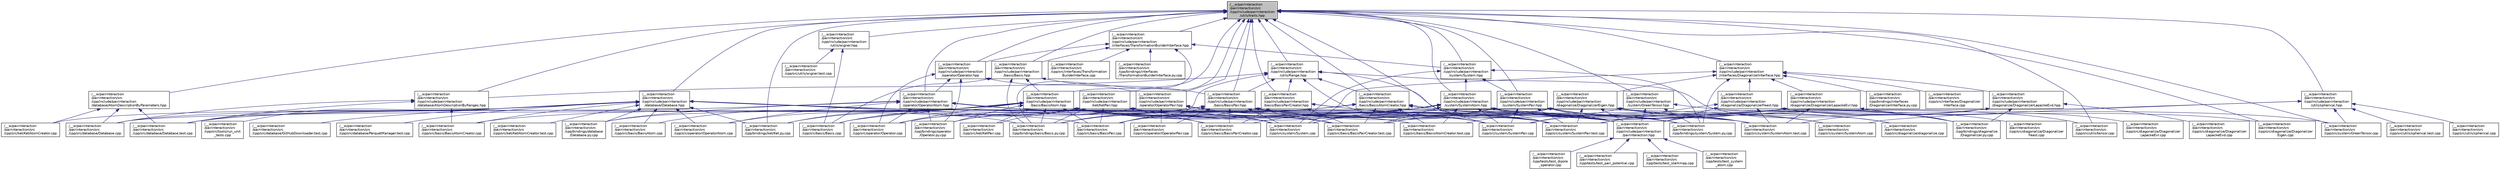 digraph "/__w/pairinteraction/pairinteraction/src/cpp/include/pairinteraction/utils/traits.hpp"
{
 // INTERACTIVE_SVG=YES
 // LATEX_PDF_SIZE
  bgcolor="transparent";
  edge [fontname="Helvetica",fontsize="10",labelfontname="Helvetica",labelfontsize="10"];
  node [fontname="Helvetica",fontsize="10",shape=record];
  Node1 [label="/__w/pairinteraction\l/pairinteraction/src\l/cpp/include/pairinteraction\l/utils/traits.hpp",height=0.2,width=0.4,color="black", fillcolor="grey75", style="filled", fontcolor="black",tooltip=" "];
  Node1 -> Node2 [dir="back",color="midnightblue",fontsize="10",style="solid",fontname="Helvetica"];
  Node2 [label="/__w/pairinteraction\l/pairinteraction/src\l/cpp/bindings/ket/Ket.py.cpp",height=0.2,width=0.4,color="black",URL="$Ket_8py_8cpp.html",tooltip=" "];
  Node1 -> Node3 [dir="back",color="midnightblue",fontsize="10",style="solid",fontname="Helvetica"];
  Node3 [label="/__w/pairinteraction\l/pairinteraction/src\l/cpp/include/pairinteraction\l/basis/Basis.hpp",height=0.2,width=0.4,color="black",URL="$Basis_8hpp.html",tooltip=" "];
  Node3 -> Node4 [dir="back",color="midnightblue",fontsize="10",style="solid",fontname="Helvetica"];
  Node4 [label="/__w/pairinteraction\l/pairinteraction/src\l/cpp/bindings/basis/Basis.py.cpp",height=0.2,width=0.4,color="black",URL="$Basis_8py_8cpp.html",tooltip=" "];
  Node3 -> Node5 [dir="back",color="midnightblue",fontsize="10",style="solid",fontname="Helvetica"];
  Node5 [label="/__w/pairinteraction\l/pairinteraction/src\l/cpp/include/pairinteraction\l/basis/BasisAtom.hpp",height=0.2,width=0.4,color="black",URL="$BasisAtom_8hpp.html",tooltip=" "];
  Node5 -> Node4 [dir="back",color="midnightblue",fontsize="10",style="solid",fontname="Helvetica"];
  Node5 -> Node6 [dir="back",color="midnightblue",fontsize="10",style="solid",fontname="Helvetica"];
  Node6 [label="/__w/pairinteraction\l/pairinteraction/src\l/cpp/bindings/database\l/Database.py.cpp",height=0.2,width=0.4,color="black",URL="$Database_8py_8cpp.html",tooltip=" "];
  Node5 -> Node2 [dir="back",color="midnightblue",fontsize="10",style="solid",fontname="Helvetica"];
  Node5 -> Node7 [dir="back",color="midnightblue",fontsize="10",style="solid",fontname="Helvetica"];
  Node7 [label="/__w/pairinteraction\l/pairinteraction/src\l/cpp/bindings/operator\l/Operator.py.cpp",height=0.2,width=0.4,color="black",URL="$Operator_8py_8cpp.html",tooltip=" "];
  Node5 -> Node8 [dir="back",color="midnightblue",fontsize="10",style="solid",fontname="Helvetica"];
  Node8 [label="/__w/pairinteraction\l/pairinteraction/src\l/cpp/bindings/system/System.py.cpp",height=0.2,width=0.4,color="black",URL="$System_8py_8cpp.html",tooltip=" "];
  Node5 -> Node9 [dir="back",color="midnightblue",fontsize="10",style="solid",fontname="Helvetica"];
  Node9 [label="/__w/pairinteraction\l/pairinteraction/src\l/cpp/include/pairinteraction\l/pairinteraction.hpp",height=0.2,width=0.4,color="black",URL="$pairinteraction_8hpp.html",tooltip=" "];
  Node9 -> Node10 [dir="back",color="midnightblue",fontsize="10",style="solid",fontname="Helvetica"];
  Node10 [label="/__w/pairinteraction\l/pairinteraction/src\l/cpp/tests/test_dipole\l_operator.cpp",height=0.2,width=0.4,color="black",URL="$test__dipole__operator_8cpp.html",tooltip=" "];
  Node9 -> Node11 [dir="back",color="midnightblue",fontsize="10",style="solid",fontname="Helvetica"];
  Node11 [label="/__w/pairinteraction\l/pairinteraction/src\l/cpp/tests/test_pair_potential.cpp",height=0.2,width=0.4,color="black",URL="$test__pair__potential_8cpp.html",tooltip=" "];
  Node9 -> Node12 [dir="back",color="midnightblue",fontsize="10",style="solid",fontname="Helvetica"];
  Node12 [label="/__w/pairinteraction\l/pairinteraction/src\l/cpp/tests/test_starkmap.cpp",height=0.2,width=0.4,color="black",URL="$test__starkmap_8cpp.html",tooltip=" "];
  Node9 -> Node13 [dir="back",color="midnightblue",fontsize="10",style="solid",fontname="Helvetica"];
  Node13 [label="/__w/pairinteraction\l/pairinteraction/src\l/cpp/tests/test_system\l_atom.cpp",height=0.2,width=0.4,color="black",URL="$test__system__atom_8cpp.html",tooltip=" "];
  Node5 -> Node14 [dir="back",color="midnightblue",fontsize="10",style="solid",fontname="Helvetica"];
  Node14 [label="/__w/pairinteraction\l/pairinteraction/src\l/cpp/src/basis/Basis.cpp",height=0.2,width=0.4,color="black",URL="$Basis_8cpp.html",tooltip=" "];
  Node5 -> Node15 [dir="back",color="midnightblue",fontsize="10",style="solid",fontname="Helvetica"];
  Node15 [label="/__w/pairinteraction\l/pairinteraction/src\l/cpp/src/basis/BasisAtom.cpp",height=0.2,width=0.4,color="black",URL="$BasisAtom_8cpp.html",tooltip=" "];
  Node5 -> Node16 [dir="back",color="midnightblue",fontsize="10",style="solid",fontname="Helvetica"];
  Node16 [label="/__w/pairinteraction\l/pairinteraction/src\l/cpp/src/basis/BasisAtomCreator.test.cpp",height=0.2,width=0.4,color="black",URL="$BasisAtomCreator_8test_8cpp.html",tooltip=" "];
  Node5 -> Node17 [dir="back",color="midnightblue",fontsize="10",style="solid",fontname="Helvetica"];
  Node17 [label="/__w/pairinteraction\l/pairinteraction/src\l/cpp/src/basis/BasisPair.cpp",height=0.2,width=0.4,color="black",URL="$BasisPair_8cpp.html",tooltip=" "];
  Node5 -> Node18 [dir="back",color="midnightblue",fontsize="10",style="solid",fontname="Helvetica"];
  Node18 [label="/__w/pairinteraction\l/pairinteraction/src\l/cpp/src/basis/BasisPairCreator.cpp",height=0.2,width=0.4,color="black",URL="$BasisPairCreator_8cpp.html",tooltip=" "];
  Node5 -> Node19 [dir="back",color="midnightblue",fontsize="10",style="solid",fontname="Helvetica"];
  Node19 [label="/__w/pairinteraction\l/pairinteraction/src\l/cpp/src/basis/BasisPairCreator.test.cpp",height=0.2,width=0.4,color="black",URL="$BasisPairCreator_8test_8cpp.html",tooltip=" "];
  Node5 -> Node20 [dir="back",color="midnightblue",fontsize="10",style="solid",fontname="Helvetica"];
  Node20 [label="/__w/pairinteraction\l/pairinteraction/src\l/cpp/src/database/Database.cpp",height=0.2,width=0.4,color="black",URL="$Database_8cpp.html",tooltip=" "];
  Node5 -> Node21 [dir="back",color="midnightblue",fontsize="10",style="solid",fontname="Helvetica"];
  Node21 [label="/__w/pairinteraction\l/pairinteraction/src\l/cpp/src/database/Database.test.cpp",height=0.2,width=0.4,color="black",URL="$Database_8test_8cpp.html",tooltip=" "];
  Node5 -> Node22 [dir="back",color="midnightblue",fontsize="10",style="solid",fontname="Helvetica"];
  Node22 [label="/__w/pairinteraction\l/pairinteraction/src\l/cpp/src/ket/KetPair.cpp",height=0.2,width=0.4,color="black",URL="$KetPair_8cpp.html",tooltip=" "];
  Node5 -> Node23 [dir="back",color="midnightblue",fontsize="10",style="solid",fontname="Helvetica"];
  Node23 [label="/__w/pairinteraction\l/pairinteraction/src\l/cpp/src/operator/Operator.cpp",height=0.2,width=0.4,color="black",URL="$Operator_8cpp.html",tooltip=" "];
  Node5 -> Node24 [dir="back",color="midnightblue",fontsize="10",style="solid",fontname="Helvetica"];
  Node24 [label="/__w/pairinteraction\l/pairinteraction/src\l/cpp/src/operator/OperatorAtom.cpp",height=0.2,width=0.4,color="black",URL="$OperatorAtom_8cpp.html",tooltip=" "];
  Node5 -> Node25 [dir="back",color="midnightblue",fontsize="10",style="solid",fontname="Helvetica"];
  Node25 [label="/__w/pairinteraction\l/pairinteraction/src\l/cpp/src/system/System.cpp",height=0.2,width=0.4,color="black",URL="$System_8cpp.html",tooltip=" "];
  Node5 -> Node26 [dir="back",color="midnightblue",fontsize="10",style="solid",fontname="Helvetica"];
  Node26 [label="/__w/pairinteraction\l/pairinteraction/src\l/cpp/src/system/SystemAtom.test.cpp",height=0.2,width=0.4,color="black",URL="$SystemAtom_8test_8cpp.html",tooltip=" "];
  Node5 -> Node27 [dir="back",color="midnightblue",fontsize="10",style="solid",fontname="Helvetica"];
  Node27 [label="/__w/pairinteraction\l/pairinteraction/src\l/cpp/src/system/SystemPair.cpp",height=0.2,width=0.4,color="black",URL="$SystemPair_8cpp.html",tooltip=" "];
  Node5 -> Node28 [dir="back",color="midnightblue",fontsize="10",style="solid",fontname="Helvetica"];
  Node28 [label="/__w/pairinteraction\l/pairinteraction/src\l/cpp/src/system/SystemPair.test.cpp",height=0.2,width=0.4,color="black",URL="$SystemPair_8test_8cpp.html",tooltip=" "];
  Node3 -> Node29 [dir="back",color="midnightblue",fontsize="10",style="solid",fontname="Helvetica"];
  Node29 [label="/__w/pairinteraction\l/pairinteraction/src\l/cpp/include/pairinteraction\l/basis/BasisPair.hpp",height=0.2,width=0.4,color="black",URL="$BasisPair_8hpp.html",tooltip=" "];
  Node29 -> Node4 [dir="back",color="midnightblue",fontsize="10",style="solid",fontname="Helvetica"];
  Node29 -> Node7 [dir="back",color="midnightblue",fontsize="10",style="solid",fontname="Helvetica"];
  Node29 -> Node8 [dir="back",color="midnightblue",fontsize="10",style="solid",fontname="Helvetica"];
  Node29 -> Node9 [dir="back",color="midnightblue",fontsize="10",style="solid",fontname="Helvetica"];
  Node29 -> Node14 [dir="back",color="midnightblue",fontsize="10",style="solid",fontname="Helvetica"];
  Node29 -> Node17 [dir="back",color="midnightblue",fontsize="10",style="solid",fontname="Helvetica"];
  Node29 -> Node18 [dir="back",color="midnightblue",fontsize="10",style="solid",fontname="Helvetica"];
  Node29 -> Node19 [dir="back",color="midnightblue",fontsize="10",style="solid",fontname="Helvetica"];
  Node29 -> Node23 [dir="back",color="midnightblue",fontsize="10",style="solid",fontname="Helvetica"];
  Node29 -> Node30 [dir="back",color="midnightblue",fontsize="10",style="solid",fontname="Helvetica"];
  Node30 [label="/__w/pairinteraction\l/pairinteraction/src\l/cpp/src/operator/OperatorPair.cpp",height=0.2,width=0.4,color="black",URL="$OperatorPair_8cpp.html",tooltip=" "];
  Node29 -> Node25 [dir="back",color="midnightblue",fontsize="10",style="solid",fontname="Helvetica"];
  Node29 -> Node27 [dir="back",color="midnightblue",fontsize="10",style="solid",fontname="Helvetica"];
  Node29 -> Node28 [dir="back",color="midnightblue",fontsize="10",style="solid",fontname="Helvetica"];
  Node29 -> Node31 [dir="back",color="midnightblue",fontsize="10",style="solid",fontname="Helvetica"];
  Node31 [label="/__w/pairinteraction\l/pairinteraction/src\l/cpp/src/utils/tensor.cpp",height=0.2,width=0.4,color="black",URL="$tensor_8cpp.html",tooltip=" "];
  Node3 -> Node14 [dir="back",color="midnightblue",fontsize="10",style="solid",fontname="Helvetica"];
  Node1 -> Node5 [dir="back",color="midnightblue",fontsize="10",style="solid",fontname="Helvetica"];
  Node1 -> Node32 [dir="back",color="midnightblue",fontsize="10",style="solid",fontname="Helvetica"];
  Node32 [label="/__w/pairinteraction\l/pairinteraction/src\l/cpp/include/pairinteraction\l/basis/BasisAtomCreator.hpp",height=0.2,width=0.4,color="black",URL="$BasisAtomCreator_8hpp.html",tooltip=" "];
  Node32 -> Node4 [dir="back",color="midnightblue",fontsize="10",style="solid",fontname="Helvetica"];
  Node32 -> Node9 [dir="back",color="midnightblue",fontsize="10",style="solid",fontname="Helvetica"];
  Node32 -> Node33 [dir="back",color="midnightblue",fontsize="10",style="solid",fontname="Helvetica"];
  Node33 [label="/__w/pairinteraction\l/pairinteraction/src\l/cpp/src/basis/BasisAtomCreator.cpp",height=0.2,width=0.4,color="black",URL="$BasisAtomCreator_8cpp.html",tooltip=" "];
  Node32 -> Node16 [dir="back",color="midnightblue",fontsize="10",style="solid",fontname="Helvetica"];
  Node32 -> Node19 [dir="back",color="midnightblue",fontsize="10",style="solid",fontname="Helvetica"];
  Node32 -> Node26 [dir="back",color="midnightblue",fontsize="10",style="solid",fontname="Helvetica"];
  Node32 -> Node28 [dir="back",color="midnightblue",fontsize="10",style="solid",fontname="Helvetica"];
  Node1 -> Node29 [dir="back",color="midnightblue",fontsize="10",style="solid",fontname="Helvetica"];
  Node1 -> Node34 [dir="back",color="midnightblue",fontsize="10",style="solid",fontname="Helvetica"];
  Node34 [label="/__w/pairinteraction\l/pairinteraction/src\l/cpp/include/pairinteraction\l/basis/BasisPairCreator.hpp",height=0.2,width=0.4,color="black",URL="$BasisPairCreator_8hpp.html",tooltip=" "];
  Node34 -> Node4 [dir="back",color="midnightblue",fontsize="10",style="solid",fontname="Helvetica"];
  Node34 -> Node9 [dir="back",color="midnightblue",fontsize="10",style="solid",fontname="Helvetica"];
  Node34 -> Node17 [dir="back",color="midnightblue",fontsize="10",style="solid",fontname="Helvetica"];
  Node34 -> Node18 [dir="back",color="midnightblue",fontsize="10",style="solid",fontname="Helvetica"];
  Node34 -> Node19 [dir="back",color="midnightblue",fontsize="10",style="solid",fontname="Helvetica"];
  Node34 -> Node28 [dir="back",color="midnightblue",fontsize="10",style="solid",fontname="Helvetica"];
  Node1 -> Node35 [dir="back",color="midnightblue",fontsize="10",style="solid",fontname="Helvetica"];
  Node35 [label="/__w/pairinteraction\l/pairinteraction/src\l/cpp/include/pairinteraction\l/database/AtomDescriptionByParameters.hpp",height=0.2,width=0.4,color="black",URL="$AtomDescriptionByParameters_8hpp.html",tooltip=" "];
  Node35 -> Node20 [dir="back",color="midnightblue",fontsize="10",style="solid",fontname="Helvetica"];
  Node35 -> Node21 [dir="back",color="midnightblue",fontsize="10",style="solid",fontname="Helvetica"];
  Node35 -> Node36 [dir="back",color="midnightblue",fontsize="10",style="solid",fontname="Helvetica"];
  Node36 [label="/__w/pairinteraction\l/pairinteraction/src\l/cpp/src/ket/KetAtomCreator.cpp",height=0.2,width=0.4,color="black",URL="$KetAtomCreator_8cpp.html",tooltip=" "];
  Node1 -> Node37 [dir="back",color="midnightblue",fontsize="10",style="solid",fontname="Helvetica"];
  Node37 [label="/__w/pairinteraction\l/pairinteraction/src\l/cpp/include/pairinteraction\l/database/AtomDescriptionByRanges.hpp",height=0.2,width=0.4,color="black",URL="$AtomDescriptionByRanges_8hpp.html",tooltip=" "];
  Node37 -> Node33 [dir="back",color="midnightblue",fontsize="10",style="solid",fontname="Helvetica"];
  Node37 -> Node20 [dir="back",color="midnightblue",fontsize="10",style="solid",fontname="Helvetica"];
  Node37 -> Node21 [dir="back",color="midnightblue",fontsize="10",style="solid",fontname="Helvetica"];
  Node1 -> Node38 [dir="back",color="midnightblue",fontsize="10",style="solid",fontname="Helvetica"];
  Node38 [label="/__w/pairinteraction\l/pairinteraction/src\l/cpp/include/pairinteraction\l/database/Database.hpp",height=0.2,width=0.4,color="black",URL="$Database_8hpp.html",tooltip=" "];
  Node38 -> Node4 [dir="back",color="midnightblue",fontsize="10",style="solid",fontname="Helvetica"];
  Node38 -> Node6 [dir="back",color="midnightblue",fontsize="10",style="solid",fontname="Helvetica"];
  Node38 -> Node2 [dir="back",color="midnightblue",fontsize="10",style="solid",fontname="Helvetica"];
  Node38 -> Node9 [dir="back",color="midnightblue",fontsize="10",style="solid",fontname="Helvetica"];
  Node38 -> Node15 [dir="back",color="midnightblue",fontsize="10",style="solid",fontname="Helvetica"];
  Node38 -> Node33 [dir="back",color="midnightblue",fontsize="10",style="solid",fontname="Helvetica"];
  Node38 -> Node16 [dir="back",color="midnightblue",fontsize="10",style="solid",fontname="Helvetica"];
  Node38 -> Node17 [dir="back",color="midnightblue",fontsize="10",style="solid",fontname="Helvetica"];
  Node38 -> Node19 [dir="back",color="midnightblue",fontsize="10",style="solid",fontname="Helvetica"];
  Node38 -> Node20 [dir="back",color="midnightblue",fontsize="10",style="solid",fontname="Helvetica"];
  Node38 -> Node21 [dir="back",color="midnightblue",fontsize="10",style="solid",fontname="Helvetica"];
  Node38 -> Node39 [dir="back",color="midnightblue",fontsize="10",style="solid",fontname="Helvetica"];
  Node39 [label="/__w/pairinteraction\l/pairinteraction/src\l/cpp/src/database/GitHubDownloader.test.cpp",height=0.2,width=0.4,color="black",URL="$GitHubDownloader_8test_8cpp.html",tooltip=" "];
  Node38 -> Node40 [dir="back",color="midnightblue",fontsize="10",style="solid",fontname="Helvetica"];
  Node40 [label="/__w/pairinteraction\l/pairinteraction/src\l/cpp/src/database/ParquetManager.test.cpp",height=0.2,width=0.4,color="black",URL="$ParquetManager_8test_8cpp.html",tooltip=" "];
  Node38 -> Node36 [dir="back",color="midnightblue",fontsize="10",style="solid",fontname="Helvetica"];
  Node38 -> Node41 [dir="back",color="midnightblue",fontsize="10",style="solid",fontname="Helvetica"];
  Node41 [label="/__w/pairinteraction\l/pairinteraction/src\l/cpp/src/ket/KetAtomCreator.test.cpp",height=0.2,width=0.4,color="black",URL="$KetAtomCreator_8test_8cpp.html",tooltip=" "];
  Node38 -> Node24 [dir="back",color="midnightblue",fontsize="10",style="solid",fontname="Helvetica"];
  Node38 -> Node26 [dir="back",color="midnightblue",fontsize="10",style="solid",fontname="Helvetica"];
  Node38 -> Node28 [dir="back",color="midnightblue",fontsize="10",style="solid",fontname="Helvetica"];
  Node38 -> Node42 [dir="back",color="midnightblue",fontsize="10",style="solid",fontname="Helvetica"];
  Node42 [label="/__w/pairinteraction\l/pairinteraction/src\l/cpp/src/tools/run_unit\l_tests.cpp",height=0.2,width=0.4,color="black",URL="$run__unit__tests_8cpp.html",tooltip=" "];
  Node1 -> Node43 [dir="back",color="midnightblue",fontsize="10",style="solid",fontname="Helvetica"];
  Node43 [label="/__w/pairinteraction\l/pairinteraction/src\l/cpp/include/pairinteraction\l/interfaces/DiagonalizerInterface.hpp",height=0.2,width=0.4,color="black",URL="$DiagonalizerInterface_8hpp.html",tooltip=" "];
  Node43 -> Node44 [dir="back",color="midnightblue",fontsize="10",style="solid",fontname="Helvetica"];
  Node44 [label="/__w/pairinteraction\l/pairinteraction/src\l/cpp/bindings/interfaces\l/DiagonalizerInterface.py.cpp",height=0.2,width=0.4,color="black",URL="$DiagonalizerInterface_8py_8cpp.html",tooltip=" "];
  Node43 -> Node8 [dir="back",color="midnightblue",fontsize="10",style="solid",fontname="Helvetica"];
  Node43 -> Node45 [dir="back",color="midnightblue",fontsize="10",style="solid",fontname="Helvetica"];
  Node45 [label="/__w/pairinteraction\l/pairinteraction/src\l/cpp/include/pairinteraction\l/diagonalize/DiagonalizerEigen.hpp",height=0.2,width=0.4,color="black",URL="$DiagonalizerEigen_8hpp.html",tooltip=" "];
  Node45 -> Node46 [dir="back",color="midnightblue",fontsize="10",style="solid",fontname="Helvetica"];
  Node46 [label="/__w/pairinteraction\l/pairinteraction/src\l/cpp/bindings/diagonalize\l/Diagonalizer.py.cpp",height=0.2,width=0.4,color="black",URL="$Diagonalizer_8py_8cpp.html",tooltip=" "];
  Node45 -> Node9 [dir="back",color="midnightblue",fontsize="10",style="solid",fontname="Helvetica"];
  Node45 -> Node16 [dir="back",color="midnightblue",fontsize="10",style="solid",fontname="Helvetica"];
  Node45 -> Node19 [dir="back",color="midnightblue",fontsize="10",style="solid",fontname="Helvetica"];
  Node45 -> Node47 [dir="back",color="midnightblue",fontsize="10",style="solid",fontname="Helvetica"];
  Node47 [label="/__w/pairinteraction\l/pairinteraction/src\l/cpp/src/diagonalize/Diagonalizer\lEigen.cpp",height=0.2,width=0.4,color="black",URL="$DiagonalizerEigen_8cpp.html",tooltip=" "];
  Node45 -> Node26 [dir="back",color="midnightblue",fontsize="10",style="solid",fontname="Helvetica"];
  Node45 -> Node28 [dir="back",color="midnightblue",fontsize="10",style="solid",fontname="Helvetica"];
  Node43 -> Node48 [dir="back",color="midnightblue",fontsize="10",style="solid",fontname="Helvetica"];
  Node48 [label="/__w/pairinteraction\l/pairinteraction/src\l/cpp/include/pairinteraction\l/diagonalize/DiagonalizerFeast.hpp",height=0.2,width=0.4,color="black",URL="$DiagonalizerFeast_8hpp.html",tooltip=" "];
  Node48 -> Node46 [dir="back",color="midnightblue",fontsize="10",style="solid",fontname="Helvetica"];
  Node48 -> Node9 [dir="back",color="midnightblue",fontsize="10",style="solid",fontname="Helvetica"];
  Node48 -> Node49 [dir="back",color="midnightblue",fontsize="10",style="solid",fontname="Helvetica"];
  Node49 [label="/__w/pairinteraction\l/pairinteraction/src\l/cpp/src/diagonalize/Diagonalizer\lFeast.cpp",height=0.2,width=0.4,color="black",URL="$DiagonalizerFeast_8cpp.html",tooltip=" "];
  Node48 -> Node26 [dir="back",color="midnightblue",fontsize="10",style="solid",fontname="Helvetica"];
  Node48 -> Node28 [dir="back",color="midnightblue",fontsize="10",style="solid",fontname="Helvetica"];
  Node43 -> Node50 [dir="back",color="midnightblue",fontsize="10",style="solid",fontname="Helvetica"];
  Node50 [label="/__w/pairinteraction\l/pairinteraction/src\l/cpp/include/pairinteraction\l/diagonalize/DiagonalizerLapackeEvd.hpp",height=0.2,width=0.4,color="black",URL="$DiagonalizerLapackeEvd_8hpp.html",tooltip=" "];
  Node50 -> Node46 [dir="back",color="midnightblue",fontsize="10",style="solid",fontname="Helvetica"];
  Node50 -> Node9 [dir="back",color="midnightblue",fontsize="10",style="solid",fontname="Helvetica"];
  Node50 -> Node51 [dir="back",color="midnightblue",fontsize="10",style="solid",fontname="Helvetica"];
  Node51 [label="/__w/pairinteraction\l/pairinteraction/src\l/cpp/src/diagonalize/Diagonalizer\lLapackeEvd.cpp",height=0.2,width=0.4,color="black",URL="$DiagonalizerLapackeEvd_8cpp.html",tooltip=" "];
  Node50 -> Node26 [dir="back",color="midnightblue",fontsize="10",style="solid",fontname="Helvetica"];
  Node43 -> Node52 [dir="back",color="midnightblue",fontsize="10",style="solid",fontname="Helvetica"];
  Node52 [label="/__w/pairinteraction\l/pairinteraction/src\l/cpp/include/pairinteraction\l/diagonalize/DiagonalizerLapackeEvr.hpp",height=0.2,width=0.4,color="black",URL="$DiagonalizerLapackeEvr_8hpp.html",tooltip=" "];
  Node52 -> Node46 [dir="back",color="midnightblue",fontsize="10",style="solid",fontname="Helvetica"];
  Node52 -> Node9 [dir="back",color="midnightblue",fontsize="10",style="solid",fontname="Helvetica"];
  Node52 -> Node53 [dir="back",color="midnightblue",fontsize="10",style="solid",fontname="Helvetica"];
  Node53 [label="/__w/pairinteraction\l/pairinteraction/src\l/cpp/src/diagonalize/Diagonalizer\lLapackeEvr.cpp",height=0.2,width=0.4,color="black",URL="$DiagonalizerLapackeEvr_8cpp.html",tooltip=" "];
  Node52 -> Node26 [dir="back",color="midnightblue",fontsize="10",style="solid",fontname="Helvetica"];
  Node52 -> Node28 [dir="back",color="midnightblue",fontsize="10",style="solid",fontname="Helvetica"];
  Node43 -> Node54 [dir="back",color="midnightblue",fontsize="10",style="solid",fontname="Helvetica"];
  Node54 [label="/__w/pairinteraction\l/pairinteraction/src\l/cpp/src/interfaces/Diagonalizer\lInterface.cpp",height=0.2,width=0.4,color="black",URL="$DiagonalizerInterface_8cpp.html",tooltip=" "];
  Node43 -> Node25 [dir="back",color="midnightblue",fontsize="10",style="solid",fontname="Helvetica"];
  Node1 -> Node55 [dir="back",color="midnightblue",fontsize="10",style="solid",fontname="Helvetica"];
  Node55 [label="/__w/pairinteraction\l/pairinteraction/src\l/cpp/include/pairinteraction\l/interfaces/TransformationBuilderInterface.hpp",height=0.2,width=0.4,color="black",URL="$TransformationBuilderInterface_8hpp.html",tooltip=" "];
  Node55 -> Node4 [dir="back",color="midnightblue",fontsize="10",style="solid",fontname="Helvetica"];
  Node55 -> Node56 [dir="back",color="midnightblue",fontsize="10",style="solid",fontname="Helvetica"];
  Node56 [label="/__w/pairinteraction\l/pairinteraction/src\l/cpp/bindings/interfaces\l/TransformationBuilderInterface.py.cpp",height=0.2,width=0.4,color="black",URL="$TransformationBuilderInterface_8py_8cpp.html",tooltip=" "];
  Node55 -> Node3 [dir="back",color="midnightblue",fontsize="10",style="solid",fontname="Helvetica"];
  Node55 -> Node57 [dir="back",color="midnightblue",fontsize="10",style="solid",fontname="Helvetica"];
  Node57 [label="/__w/pairinteraction\l/pairinteraction/src\l/cpp/include/pairinteraction\l/operator/Operator.hpp",height=0.2,width=0.4,color="black",URL="$Operator_8hpp.html",tooltip=" "];
  Node57 -> Node7 [dir="back",color="midnightblue",fontsize="10",style="solid",fontname="Helvetica"];
  Node57 -> Node58 [dir="back",color="midnightblue",fontsize="10",style="solid",fontname="Helvetica"];
  Node58 [label="/__w/pairinteraction\l/pairinteraction/src\l/cpp/include/pairinteraction\l/operator/OperatorAtom.hpp",height=0.2,width=0.4,color="black",URL="$OperatorAtom_8hpp.html",tooltip=" "];
  Node58 -> Node6 [dir="back",color="midnightblue",fontsize="10",style="solid",fontname="Helvetica"];
  Node58 -> Node7 [dir="back",color="midnightblue",fontsize="10",style="solid",fontname="Helvetica"];
  Node58 -> Node9 [dir="back",color="midnightblue",fontsize="10",style="solid",fontname="Helvetica"];
  Node58 -> Node21 [dir="back",color="midnightblue",fontsize="10",style="solid",fontname="Helvetica"];
  Node58 -> Node23 [dir="back",color="midnightblue",fontsize="10",style="solid",fontname="Helvetica"];
  Node58 -> Node24 [dir="back",color="midnightblue",fontsize="10",style="solid",fontname="Helvetica"];
  Node58 -> Node25 [dir="back",color="midnightblue",fontsize="10",style="solid",fontname="Helvetica"];
  Node58 -> Node59 [dir="back",color="midnightblue",fontsize="10",style="solid",fontname="Helvetica"];
  Node59 [label="/__w/pairinteraction\l/pairinteraction/src\l/cpp/src/system/SystemAtom.cpp",height=0.2,width=0.4,color="black",URL="$SystemAtom_8cpp.html",tooltip=" "];
  Node58 -> Node27 [dir="back",color="midnightblue",fontsize="10",style="solid",fontname="Helvetica"];
  Node57 -> Node60 [dir="back",color="midnightblue",fontsize="10",style="solid",fontname="Helvetica"];
  Node60 [label="/__w/pairinteraction\l/pairinteraction/src\l/cpp/include/pairinteraction\l/operator/OperatorPair.hpp",height=0.2,width=0.4,color="black",URL="$OperatorPair_8hpp.html",tooltip=" "];
  Node60 -> Node7 [dir="back",color="midnightblue",fontsize="10",style="solid",fontname="Helvetica"];
  Node60 -> Node23 [dir="back",color="midnightblue",fontsize="10",style="solid",fontname="Helvetica"];
  Node60 -> Node30 [dir="back",color="midnightblue",fontsize="10",style="solid",fontname="Helvetica"];
  Node60 -> Node25 [dir="back",color="midnightblue",fontsize="10",style="solid",fontname="Helvetica"];
  Node60 -> Node27 [dir="back",color="midnightblue",fontsize="10",style="solid",fontname="Helvetica"];
  Node57 -> Node23 [dir="back",color="midnightblue",fontsize="10",style="solid",fontname="Helvetica"];
  Node55 -> Node61 [dir="back",color="midnightblue",fontsize="10",style="solid",fontname="Helvetica"];
  Node61 [label="/__w/pairinteraction\l/pairinteraction/src\l/cpp/include/pairinteraction\l/system/System.hpp",height=0.2,width=0.4,color="black",URL="$System_8hpp.html",tooltip=" "];
  Node61 -> Node8 [dir="back",color="midnightblue",fontsize="10",style="solid",fontname="Helvetica"];
  Node61 -> Node62 [dir="back",color="midnightblue",fontsize="10",style="solid",fontname="Helvetica"];
  Node62 [label="/__w/pairinteraction\l/pairinteraction/src\l/cpp/include/pairinteraction\l/system/SystemAtom.hpp",height=0.2,width=0.4,color="black",URL="$SystemAtom_8hpp.html",tooltip=" "];
  Node62 -> Node4 [dir="back",color="midnightblue",fontsize="10",style="solid",fontname="Helvetica"];
  Node62 -> Node46 [dir="back",color="midnightblue",fontsize="10",style="solid",fontname="Helvetica"];
  Node62 -> Node8 [dir="back",color="midnightblue",fontsize="10",style="solid",fontname="Helvetica"];
  Node62 -> Node9 [dir="back",color="midnightblue",fontsize="10",style="solid",fontname="Helvetica"];
  Node62 -> Node16 [dir="back",color="midnightblue",fontsize="10",style="solid",fontname="Helvetica"];
  Node62 -> Node17 [dir="back",color="midnightblue",fontsize="10",style="solid",fontname="Helvetica"];
  Node62 -> Node18 [dir="back",color="midnightblue",fontsize="10",style="solid",fontname="Helvetica"];
  Node62 -> Node19 [dir="back",color="midnightblue",fontsize="10",style="solid",fontname="Helvetica"];
  Node62 -> Node63 [dir="back",color="midnightblue",fontsize="10",style="solid",fontname="Helvetica"];
  Node63 [label="/__w/pairinteraction\l/pairinteraction/src\l/cpp/src/diagonalize/diagonalize.cpp",height=0.2,width=0.4,color="black",URL="$diagonalize_8cpp.html",tooltip=" "];
  Node62 -> Node25 [dir="back",color="midnightblue",fontsize="10",style="solid",fontname="Helvetica"];
  Node62 -> Node59 [dir="back",color="midnightblue",fontsize="10",style="solid",fontname="Helvetica"];
  Node62 -> Node26 [dir="back",color="midnightblue",fontsize="10",style="solid",fontname="Helvetica"];
  Node62 -> Node27 [dir="back",color="midnightblue",fontsize="10",style="solid",fontname="Helvetica"];
  Node62 -> Node28 [dir="back",color="midnightblue",fontsize="10",style="solid",fontname="Helvetica"];
  Node61 -> Node64 [dir="back",color="midnightblue",fontsize="10",style="solid",fontname="Helvetica"];
  Node64 [label="/__w/pairinteraction\l/pairinteraction/src\l/cpp/include/pairinteraction\l/system/SystemPair.hpp",height=0.2,width=0.4,color="black",URL="$SystemPair_8hpp.html",tooltip=" "];
  Node64 -> Node46 [dir="back",color="midnightblue",fontsize="10",style="solid",fontname="Helvetica"];
  Node64 -> Node8 [dir="back",color="midnightblue",fontsize="10",style="solid",fontname="Helvetica"];
  Node64 -> Node9 [dir="back",color="midnightblue",fontsize="10",style="solid",fontname="Helvetica"];
  Node64 -> Node19 [dir="back",color="midnightblue",fontsize="10",style="solid",fontname="Helvetica"];
  Node64 -> Node63 [dir="back",color="midnightblue",fontsize="10",style="solid",fontname="Helvetica"];
  Node64 -> Node25 [dir="back",color="midnightblue",fontsize="10",style="solid",fontname="Helvetica"];
  Node64 -> Node27 [dir="back",color="midnightblue",fontsize="10",style="solid",fontname="Helvetica"];
  Node64 -> Node28 [dir="back",color="midnightblue",fontsize="10",style="solid",fontname="Helvetica"];
  Node61 -> Node25 [dir="back",color="midnightblue",fontsize="10",style="solid",fontname="Helvetica"];
  Node55 -> Node65 [dir="back",color="midnightblue",fontsize="10",style="solid",fontname="Helvetica"];
  Node65 [label="/__w/pairinteraction\l/pairinteraction/src\l/cpp/src/interfaces/Transformation\lBuilderInterface.cpp",height=0.2,width=0.4,color="black",URL="$TransformationBuilderInterface_8cpp.html",tooltip=" "];
  Node1 -> Node66 [dir="back",color="midnightblue",fontsize="10",style="solid",fontname="Helvetica"];
  Node66 [label="/__w/pairinteraction\l/pairinteraction/src\l/cpp/include/pairinteraction\l/ket/KetPair.hpp",height=0.2,width=0.4,color="black",URL="$KetPair_8hpp.html",tooltip=" "];
  Node66 -> Node4 [dir="back",color="midnightblue",fontsize="10",style="solid",fontname="Helvetica"];
  Node66 -> Node2 [dir="back",color="midnightblue",fontsize="10",style="solid",fontname="Helvetica"];
  Node66 -> Node9 [dir="back",color="midnightblue",fontsize="10",style="solid",fontname="Helvetica"];
  Node66 -> Node14 [dir="back",color="midnightblue",fontsize="10",style="solid",fontname="Helvetica"];
  Node66 -> Node17 [dir="back",color="midnightblue",fontsize="10",style="solid",fontname="Helvetica"];
  Node66 -> Node18 [dir="back",color="midnightblue",fontsize="10",style="solid",fontname="Helvetica"];
  Node66 -> Node19 [dir="back",color="midnightblue",fontsize="10",style="solid",fontname="Helvetica"];
  Node66 -> Node22 [dir="back",color="midnightblue",fontsize="10",style="solid",fontname="Helvetica"];
  Node66 -> Node23 [dir="back",color="midnightblue",fontsize="10",style="solid",fontname="Helvetica"];
  Node66 -> Node27 [dir="back",color="midnightblue",fontsize="10",style="solid",fontname="Helvetica"];
  Node1 -> Node57 [dir="back",color="midnightblue",fontsize="10",style="solid",fontname="Helvetica"];
  Node1 -> Node58 [dir="back",color="midnightblue",fontsize="10",style="solid",fontname="Helvetica"];
  Node1 -> Node60 [dir="back",color="midnightblue",fontsize="10",style="solid",fontname="Helvetica"];
  Node1 -> Node67 [dir="back",color="midnightblue",fontsize="10",style="solid",fontname="Helvetica"];
  Node67 [label="/__w/pairinteraction\l/pairinteraction/src\l/cpp/include/pairinteraction\l/system/GreenTensor.hpp",height=0.2,width=0.4,color="black",URL="$GreenTensor_8hpp.html",tooltip=" "];
  Node67 -> Node8 [dir="back",color="midnightblue",fontsize="10",style="solid",fontname="Helvetica"];
  Node67 -> Node9 [dir="back",color="midnightblue",fontsize="10",style="solid",fontname="Helvetica"];
  Node67 -> Node68 [dir="back",color="midnightblue",fontsize="10",style="solid",fontname="Helvetica"];
  Node68 [label="/__w/pairinteraction\l/pairinteraction/src\l/cpp/src/system/GreenTensor.cpp",height=0.2,width=0.4,color="black",URL="$GreenTensor_8cpp.html",tooltip=" "];
  Node67 -> Node27 [dir="back",color="midnightblue",fontsize="10",style="solid",fontname="Helvetica"];
  Node1 -> Node61 [dir="back",color="midnightblue",fontsize="10",style="solid",fontname="Helvetica"];
  Node1 -> Node62 [dir="back",color="midnightblue",fontsize="10",style="solid",fontname="Helvetica"];
  Node1 -> Node64 [dir="back",color="midnightblue",fontsize="10",style="solid",fontname="Helvetica"];
  Node1 -> Node69 [dir="back",color="midnightblue",fontsize="10",style="solid",fontname="Helvetica"];
  Node69 [label="/__w/pairinteraction\l/pairinteraction/src\l/cpp/include/pairinteraction\l/utils/Range.hpp",height=0.2,width=0.4,color="black",URL="$Range_8hpp.html",tooltip=" "];
  Node69 -> Node32 [dir="back",color="midnightblue",fontsize="10",style="solid",fontname="Helvetica"];
  Node69 -> Node29 [dir="back",color="midnightblue",fontsize="10",style="solid",fontname="Helvetica"];
  Node69 -> Node34 [dir="back",color="midnightblue",fontsize="10",style="solid",fontname="Helvetica"];
  Node69 -> Node37 [dir="back",color="midnightblue",fontsize="10",style="solid",fontname="Helvetica"];
  Node69 -> Node17 [dir="back",color="midnightblue",fontsize="10",style="solid",fontname="Helvetica"];
  Node69 -> Node63 [dir="back",color="midnightblue",fontsize="10",style="solid",fontname="Helvetica"];
  Node69 -> Node27 [dir="back",color="midnightblue",fontsize="10",style="solid",fontname="Helvetica"];
  Node69 -> Node28 [dir="back",color="midnightblue",fontsize="10",style="solid",fontname="Helvetica"];
  Node1 -> Node70 [dir="back",color="midnightblue",fontsize="10",style="solid",fontname="Helvetica"];
  Node70 [label="/__w/pairinteraction\l/pairinteraction/src\l/cpp/include/pairinteraction\l/utils/spherical.hpp",height=0.2,width=0.4,color="black",URL="$spherical_8hpp.html",tooltip=" "];
  Node70 -> Node68 [dir="back",color="midnightblue",fontsize="10",style="solid",fontname="Helvetica"];
  Node70 -> Node59 [dir="back",color="midnightblue",fontsize="10",style="solid",fontname="Helvetica"];
  Node70 -> Node27 [dir="back",color="midnightblue",fontsize="10",style="solid",fontname="Helvetica"];
  Node70 -> Node71 [dir="back",color="midnightblue",fontsize="10",style="solid",fontname="Helvetica"];
  Node71 [label="/__w/pairinteraction\l/pairinteraction/src\l/cpp/src/utils/spherical.cpp",height=0.2,width=0.4,color="black",URL="$spherical_8cpp.html",tooltip=" "];
  Node70 -> Node72 [dir="back",color="midnightblue",fontsize="10",style="solid",fontname="Helvetica"];
  Node72 [label="/__w/pairinteraction\l/pairinteraction/src\l/cpp/src/utils/spherical.test.cpp",height=0.2,width=0.4,color="black",URL="$spherical_8test_8cpp.html",tooltip=" "];
  Node1 -> Node73 [dir="back",color="midnightblue",fontsize="10",style="solid",fontname="Helvetica"];
  Node73 [label="/__w/pairinteraction\l/pairinteraction/src\l/cpp/include/pairinteraction\l/utils/wigner.hpp",height=0.2,width=0.4,color="black",URL="$wigner_8hpp.html",tooltip=" "];
  Node73 -> Node14 [dir="back",color="midnightblue",fontsize="10",style="solid",fontname="Helvetica"];
  Node73 -> Node74 [dir="back",color="midnightblue",fontsize="10",style="solid",fontname="Helvetica"];
  Node74 [label="/__w/pairinteraction\l/pairinteraction/src\l/cpp/src/utils/wigner.test.cpp",height=0.2,width=0.4,color="black",URL="$wigner_8test_8cpp.html",tooltip=" "];
  Node1 -> Node47 [dir="back",color="midnightblue",fontsize="10",style="solid",fontname="Helvetica"];
  Node1 -> Node68 [dir="back",color="midnightblue",fontsize="10",style="solid",fontname="Helvetica"];
  Node1 -> Node27 [dir="back",color="midnightblue",fontsize="10",style="solid",fontname="Helvetica"];
  Node1 -> Node31 [dir="back",color="midnightblue",fontsize="10",style="solid",fontname="Helvetica"];
}
